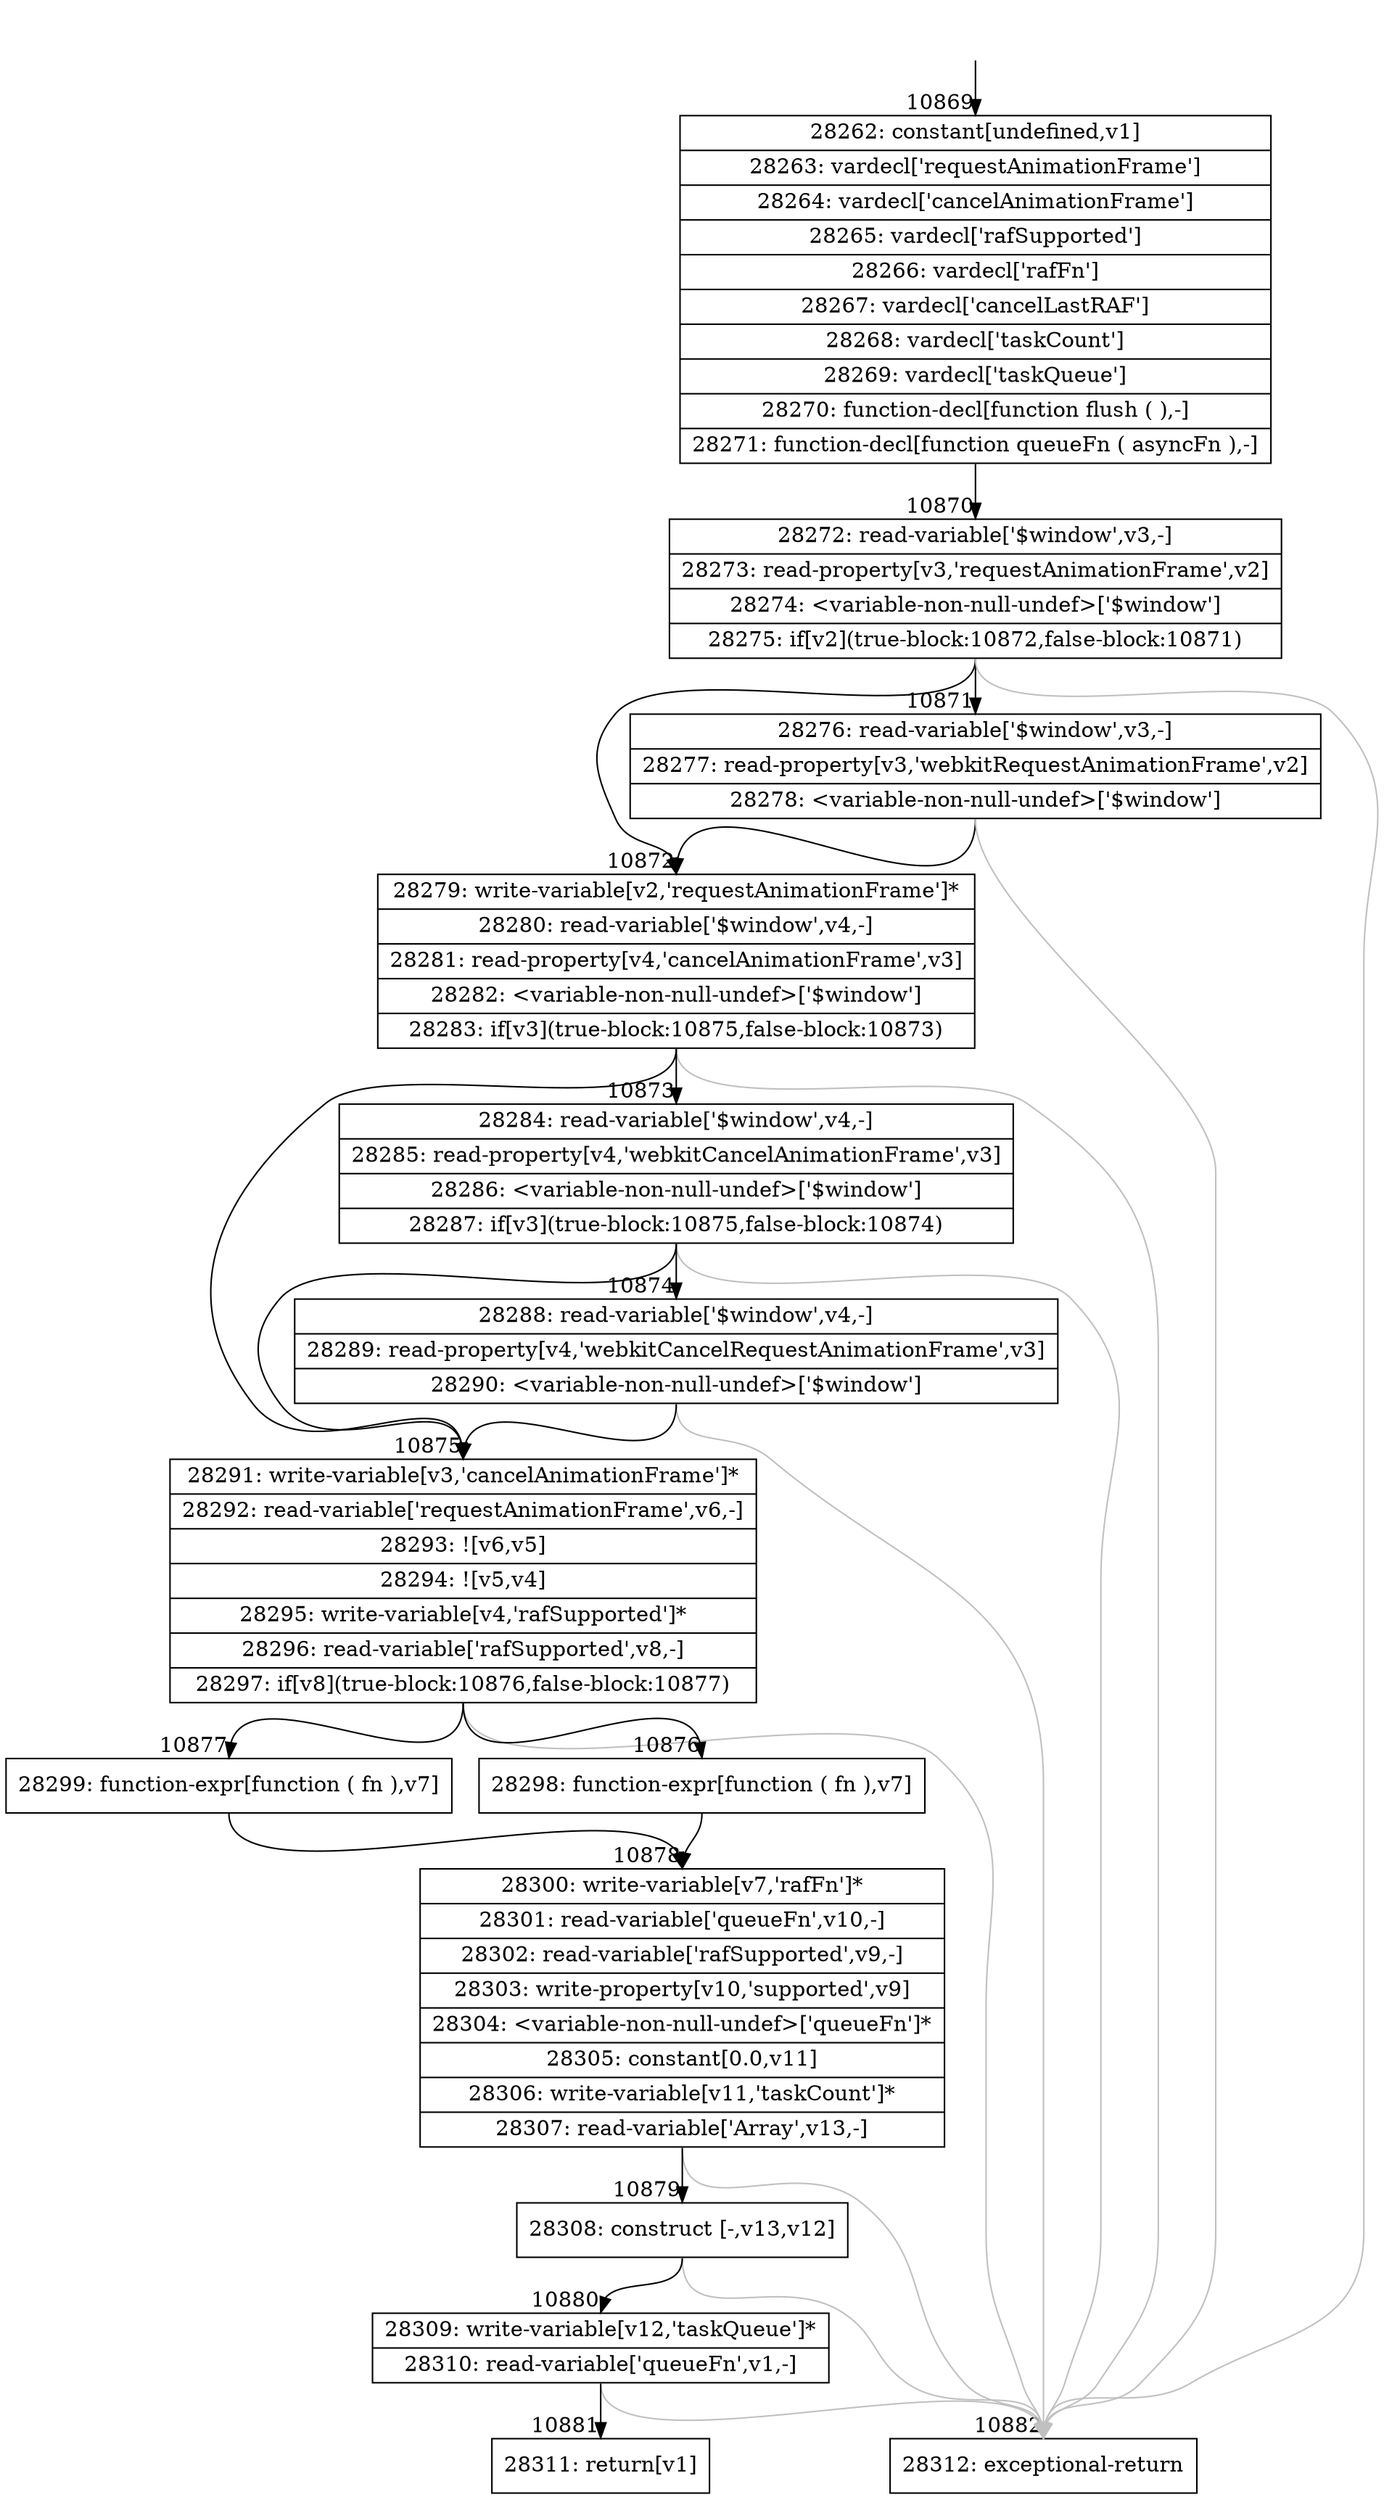 digraph {
rankdir="TD"
BB_entry834[shape=none,label=""];
BB_entry834 -> BB10869 [tailport=s, headport=n, headlabel="    10869"]
BB10869 [shape=record label="{28262: constant[undefined,v1]|28263: vardecl['requestAnimationFrame']|28264: vardecl['cancelAnimationFrame']|28265: vardecl['rafSupported']|28266: vardecl['rafFn']|28267: vardecl['cancelLastRAF']|28268: vardecl['taskCount']|28269: vardecl['taskQueue']|28270: function-decl[function flush ( ),-]|28271: function-decl[function queueFn ( asyncFn ),-]}" ] 
BB10869 -> BB10870 [tailport=s, headport=n, headlabel="      10870"]
BB10870 [shape=record label="{28272: read-variable['$window',v3,-]|28273: read-property[v3,'requestAnimationFrame',v2]|28274: \<variable-non-null-undef\>['$window']|28275: if[v2](true-block:10872,false-block:10871)}" ] 
BB10870 -> BB10872 [tailport=s, headport=n, headlabel="      10872"]
BB10870 -> BB10871 [tailport=s, headport=n, headlabel="      10871"]
BB10870 -> BB10882 [tailport=s, headport=n, color=gray, headlabel="      10882"]
BB10871 [shape=record label="{28276: read-variable['$window',v3,-]|28277: read-property[v3,'webkitRequestAnimationFrame',v2]|28278: \<variable-non-null-undef\>['$window']}" ] 
BB10871 -> BB10872 [tailport=s, headport=n]
BB10871 -> BB10882 [tailport=s, headport=n, color=gray]
BB10872 [shape=record label="{28279: write-variable[v2,'requestAnimationFrame']*|28280: read-variable['$window',v4,-]|28281: read-property[v4,'cancelAnimationFrame',v3]|28282: \<variable-non-null-undef\>['$window']|28283: if[v3](true-block:10875,false-block:10873)}" ] 
BB10872 -> BB10875 [tailport=s, headport=n, headlabel="      10875"]
BB10872 -> BB10873 [tailport=s, headport=n, headlabel="      10873"]
BB10872 -> BB10882 [tailport=s, headport=n, color=gray]
BB10873 [shape=record label="{28284: read-variable['$window',v4,-]|28285: read-property[v4,'webkitCancelAnimationFrame',v3]|28286: \<variable-non-null-undef\>['$window']|28287: if[v3](true-block:10875,false-block:10874)}" ] 
BB10873 -> BB10875 [tailport=s, headport=n]
BB10873 -> BB10874 [tailport=s, headport=n, headlabel="      10874"]
BB10873 -> BB10882 [tailport=s, headport=n, color=gray]
BB10874 [shape=record label="{28288: read-variable['$window',v4,-]|28289: read-property[v4,'webkitCancelRequestAnimationFrame',v3]|28290: \<variable-non-null-undef\>['$window']}" ] 
BB10874 -> BB10875 [tailport=s, headport=n]
BB10874 -> BB10882 [tailport=s, headport=n, color=gray]
BB10875 [shape=record label="{28291: write-variable[v3,'cancelAnimationFrame']*|28292: read-variable['requestAnimationFrame',v6,-]|28293: ![v6,v5]|28294: ![v5,v4]|28295: write-variable[v4,'rafSupported']*|28296: read-variable['rafSupported',v8,-]|28297: if[v8](true-block:10876,false-block:10877)}" ] 
BB10875 -> BB10876 [tailport=s, headport=n, headlabel="      10876"]
BB10875 -> BB10877 [tailport=s, headport=n, headlabel="      10877"]
BB10875 -> BB10882 [tailport=s, headport=n, color=gray]
BB10876 [shape=record label="{28298: function-expr[function ( fn ),v7]}" ] 
BB10876 -> BB10878 [tailport=s, headport=n, headlabel="      10878"]
BB10877 [shape=record label="{28299: function-expr[function ( fn ),v7]}" ] 
BB10877 -> BB10878 [tailport=s, headport=n]
BB10878 [shape=record label="{28300: write-variable[v7,'rafFn']*|28301: read-variable['queueFn',v10,-]|28302: read-variable['rafSupported',v9,-]|28303: write-property[v10,'supported',v9]|28304: \<variable-non-null-undef\>['queueFn']*|28305: constant[0.0,v11]|28306: write-variable[v11,'taskCount']*|28307: read-variable['Array',v13,-]}" ] 
BB10878 -> BB10879 [tailport=s, headport=n, headlabel="      10879"]
BB10878 -> BB10882 [tailport=s, headport=n, color=gray]
BB10879 [shape=record label="{28308: construct [-,v13,v12]}" ] 
BB10879 -> BB10880 [tailport=s, headport=n, headlabel="      10880"]
BB10879 -> BB10882 [tailport=s, headport=n, color=gray]
BB10880 [shape=record label="{28309: write-variable[v12,'taskQueue']*|28310: read-variable['queueFn',v1,-]}" ] 
BB10880 -> BB10881 [tailport=s, headport=n, headlabel="      10881"]
BB10880 -> BB10882 [tailport=s, headport=n, color=gray]
BB10881 [shape=record label="{28311: return[v1]}" ] 
BB10882 [shape=record label="{28312: exceptional-return}" ] 
//#$~ 14899
}
